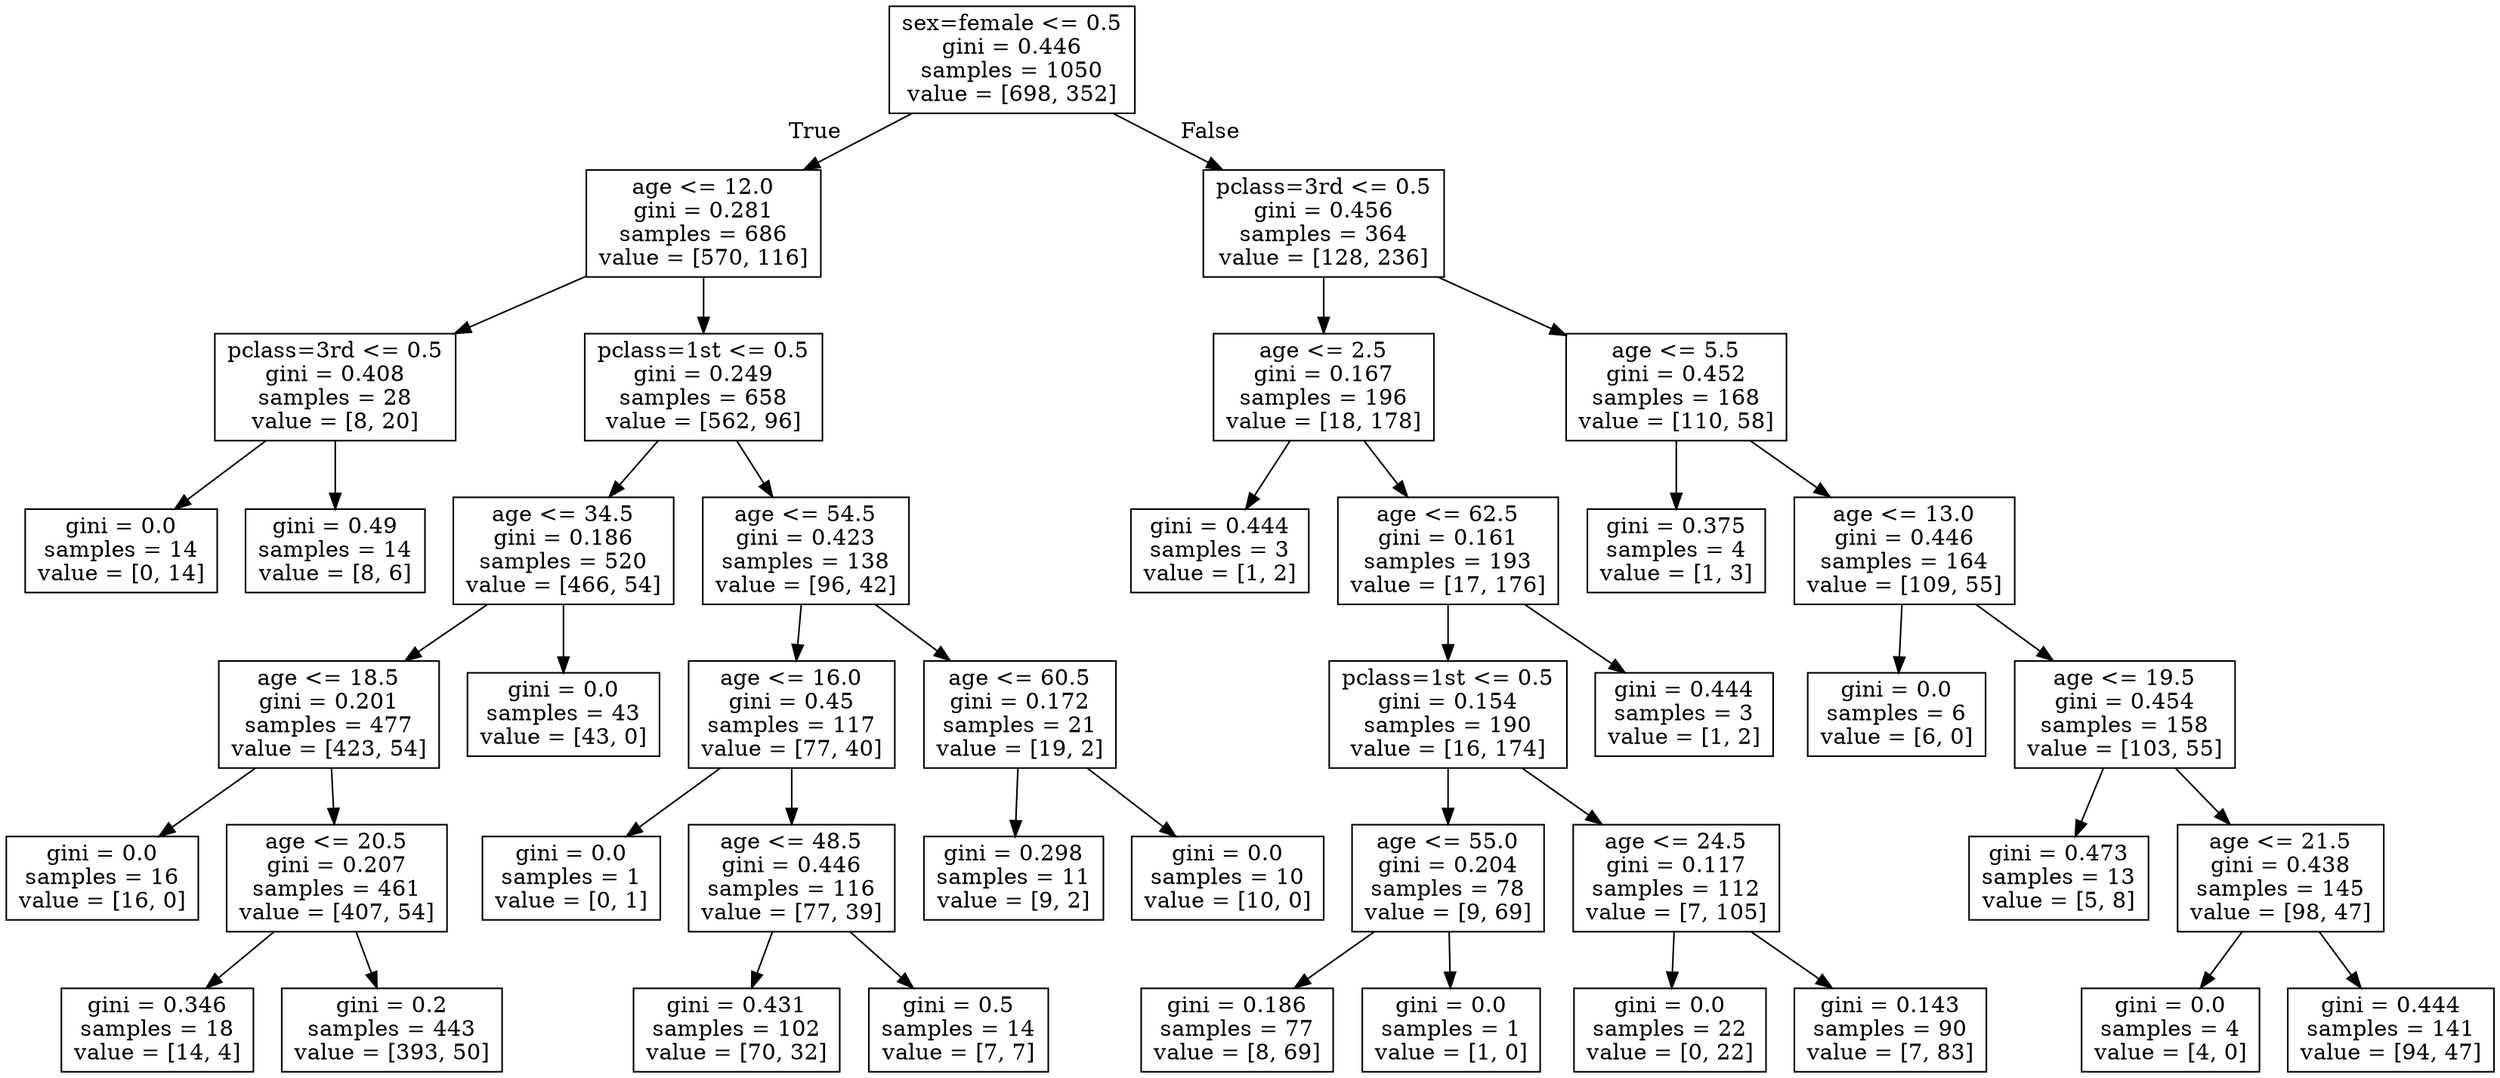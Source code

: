 digraph Tree {
node [shape=box] ;
0 [label="sex=female <= 0.5\ngini = 0.446\nsamples = 1050\nvalue = [698, 352]"] ;
1 [label="age <= 12.0\ngini = 0.281\nsamples = 686\nvalue = [570, 116]"] ;
0 -> 1 [labeldistance=2.5, labelangle=45, headlabel="True"] ;
2 [label="pclass=3rd <= 0.5\ngini = 0.408\nsamples = 28\nvalue = [8, 20]"] ;
1 -> 2 ;
3 [label="gini = 0.0\nsamples = 14\nvalue = [0, 14]"] ;
2 -> 3 ;
4 [label="gini = 0.49\nsamples = 14\nvalue = [8, 6]"] ;
2 -> 4 ;
5 [label="pclass=1st <= 0.5\ngini = 0.249\nsamples = 658\nvalue = [562, 96]"] ;
1 -> 5 ;
6 [label="age <= 34.5\ngini = 0.186\nsamples = 520\nvalue = [466, 54]"] ;
5 -> 6 ;
7 [label="age <= 18.5\ngini = 0.201\nsamples = 477\nvalue = [423, 54]"] ;
6 -> 7 ;
8 [label="gini = 0.0\nsamples = 16\nvalue = [16, 0]"] ;
7 -> 8 ;
9 [label="age <= 20.5\ngini = 0.207\nsamples = 461\nvalue = [407, 54]"] ;
7 -> 9 ;
10 [label="gini = 0.346\nsamples = 18\nvalue = [14, 4]"] ;
9 -> 10 ;
11 [label="gini = 0.2\nsamples = 443\nvalue = [393, 50]"] ;
9 -> 11 ;
12 [label="gini = 0.0\nsamples = 43\nvalue = [43, 0]"] ;
6 -> 12 ;
13 [label="age <= 54.5\ngini = 0.423\nsamples = 138\nvalue = [96, 42]"] ;
5 -> 13 ;
14 [label="age <= 16.0\ngini = 0.45\nsamples = 117\nvalue = [77, 40]"] ;
13 -> 14 ;
15 [label="gini = 0.0\nsamples = 1\nvalue = [0, 1]"] ;
14 -> 15 ;
16 [label="age <= 48.5\ngini = 0.446\nsamples = 116\nvalue = [77, 39]"] ;
14 -> 16 ;
17 [label="gini = 0.431\nsamples = 102\nvalue = [70, 32]"] ;
16 -> 17 ;
18 [label="gini = 0.5\nsamples = 14\nvalue = [7, 7]"] ;
16 -> 18 ;
19 [label="age <= 60.5\ngini = 0.172\nsamples = 21\nvalue = [19, 2]"] ;
13 -> 19 ;
20 [label="gini = 0.298\nsamples = 11\nvalue = [9, 2]"] ;
19 -> 20 ;
21 [label="gini = 0.0\nsamples = 10\nvalue = [10, 0]"] ;
19 -> 21 ;
22 [label="pclass=3rd <= 0.5\ngini = 0.456\nsamples = 364\nvalue = [128, 236]"] ;
0 -> 22 [labeldistance=2.5, labelangle=-45, headlabel="False"] ;
23 [label="age <= 2.5\ngini = 0.167\nsamples = 196\nvalue = [18, 178]"] ;
22 -> 23 ;
24 [label="gini = 0.444\nsamples = 3\nvalue = [1, 2]"] ;
23 -> 24 ;
25 [label="age <= 62.5\ngini = 0.161\nsamples = 193\nvalue = [17, 176]"] ;
23 -> 25 ;
26 [label="pclass=1st <= 0.5\ngini = 0.154\nsamples = 190\nvalue = [16, 174]"] ;
25 -> 26 ;
27 [label="age <= 55.0\ngini = 0.204\nsamples = 78\nvalue = [9, 69]"] ;
26 -> 27 ;
28 [label="gini = 0.186\nsamples = 77\nvalue = [8, 69]"] ;
27 -> 28 ;
29 [label="gini = 0.0\nsamples = 1\nvalue = [1, 0]"] ;
27 -> 29 ;
30 [label="age <= 24.5\ngini = 0.117\nsamples = 112\nvalue = [7, 105]"] ;
26 -> 30 ;
31 [label="gini = 0.0\nsamples = 22\nvalue = [0, 22]"] ;
30 -> 31 ;
32 [label="gini = 0.143\nsamples = 90\nvalue = [7, 83]"] ;
30 -> 32 ;
33 [label="gini = 0.444\nsamples = 3\nvalue = [1, 2]"] ;
25 -> 33 ;
34 [label="age <= 5.5\ngini = 0.452\nsamples = 168\nvalue = [110, 58]"] ;
22 -> 34 ;
35 [label="gini = 0.375\nsamples = 4\nvalue = [1, 3]"] ;
34 -> 35 ;
36 [label="age <= 13.0\ngini = 0.446\nsamples = 164\nvalue = [109, 55]"] ;
34 -> 36 ;
37 [label="gini = 0.0\nsamples = 6\nvalue = [6, 0]"] ;
36 -> 37 ;
38 [label="age <= 19.5\ngini = 0.454\nsamples = 158\nvalue = [103, 55]"] ;
36 -> 38 ;
39 [label="gini = 0.473\nsamples = 13\nvalue = [5, 8]"] ;
38 -> 39 ;
40 [label="age <= 21.5\ngini = 0.438\nsamples = 145\nvalue = [98, 47]"] ;
38 -> 40 ;
41 [label="gini = 0.0\nsamples = 4\nvalue = [4, 0]"] ;
40 -> 41 ;
42 [label="gini = 0.444\nsamples = 141\nvalue = [94, 47]"] ;
40 -> 42 ;
}